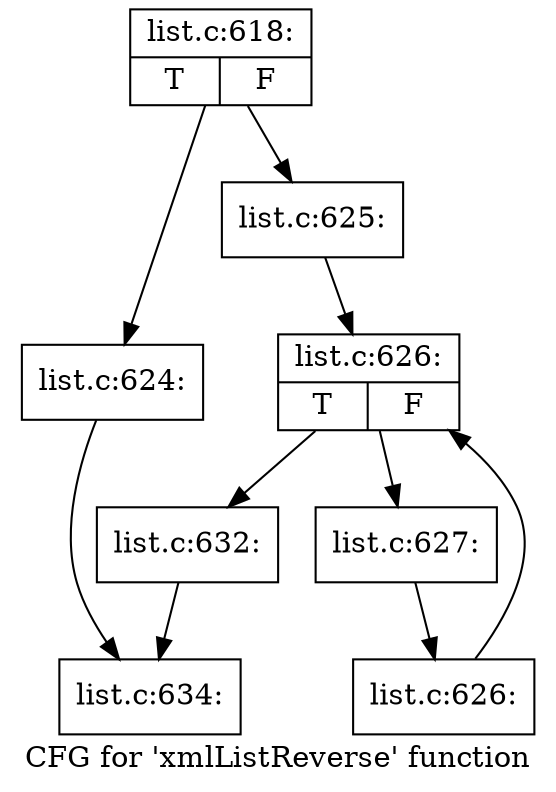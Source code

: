 digraph "CFG for 'xmlListReverse' function" {
	label="CFG for 'xmlListReverse' function";

	Node0x5261230 [shape=record,label="{list.c:618:|{<s0>T|<s1>F}}"];
	Node0x5261230 -> Node0x5227360;
	Node0x5261230 -> Node0x52273b0;
	Node0x5227360 [shape=record,label="{list.c:624:}"];
	Node0x5227360 -> Node0x525e9b0;
	Node0x52273b0 [shape=record,label="{list.c:625:}"];
	Node0x52273b0 -> Node0x5244aa0;
	Node0x5244aa0 [shape=record,label="{list.c:626:|{<s0>T|<s1>F}}"];
	Node0x5244aa0 -> Node0x5263850;
	Node0x5244aa0 -> Node0x5244640;
	Node0x5263850 [shape=record,label="{list.c:627:}"];
	Node0x5263850 -> Node0x52637c0;
	Node0x52637c0 [shape=record,label="{list.c:626:}"];
	Node0x52637c0 -> Node0x5244aa0;
	Node0x5244640 [shape=record,label="{list.c:632:}"];
	Node0x5244640 -> Node0x525e9b0;
	Node0x525e9b0 [shape=record,label="{list.c:634:}"];
}
